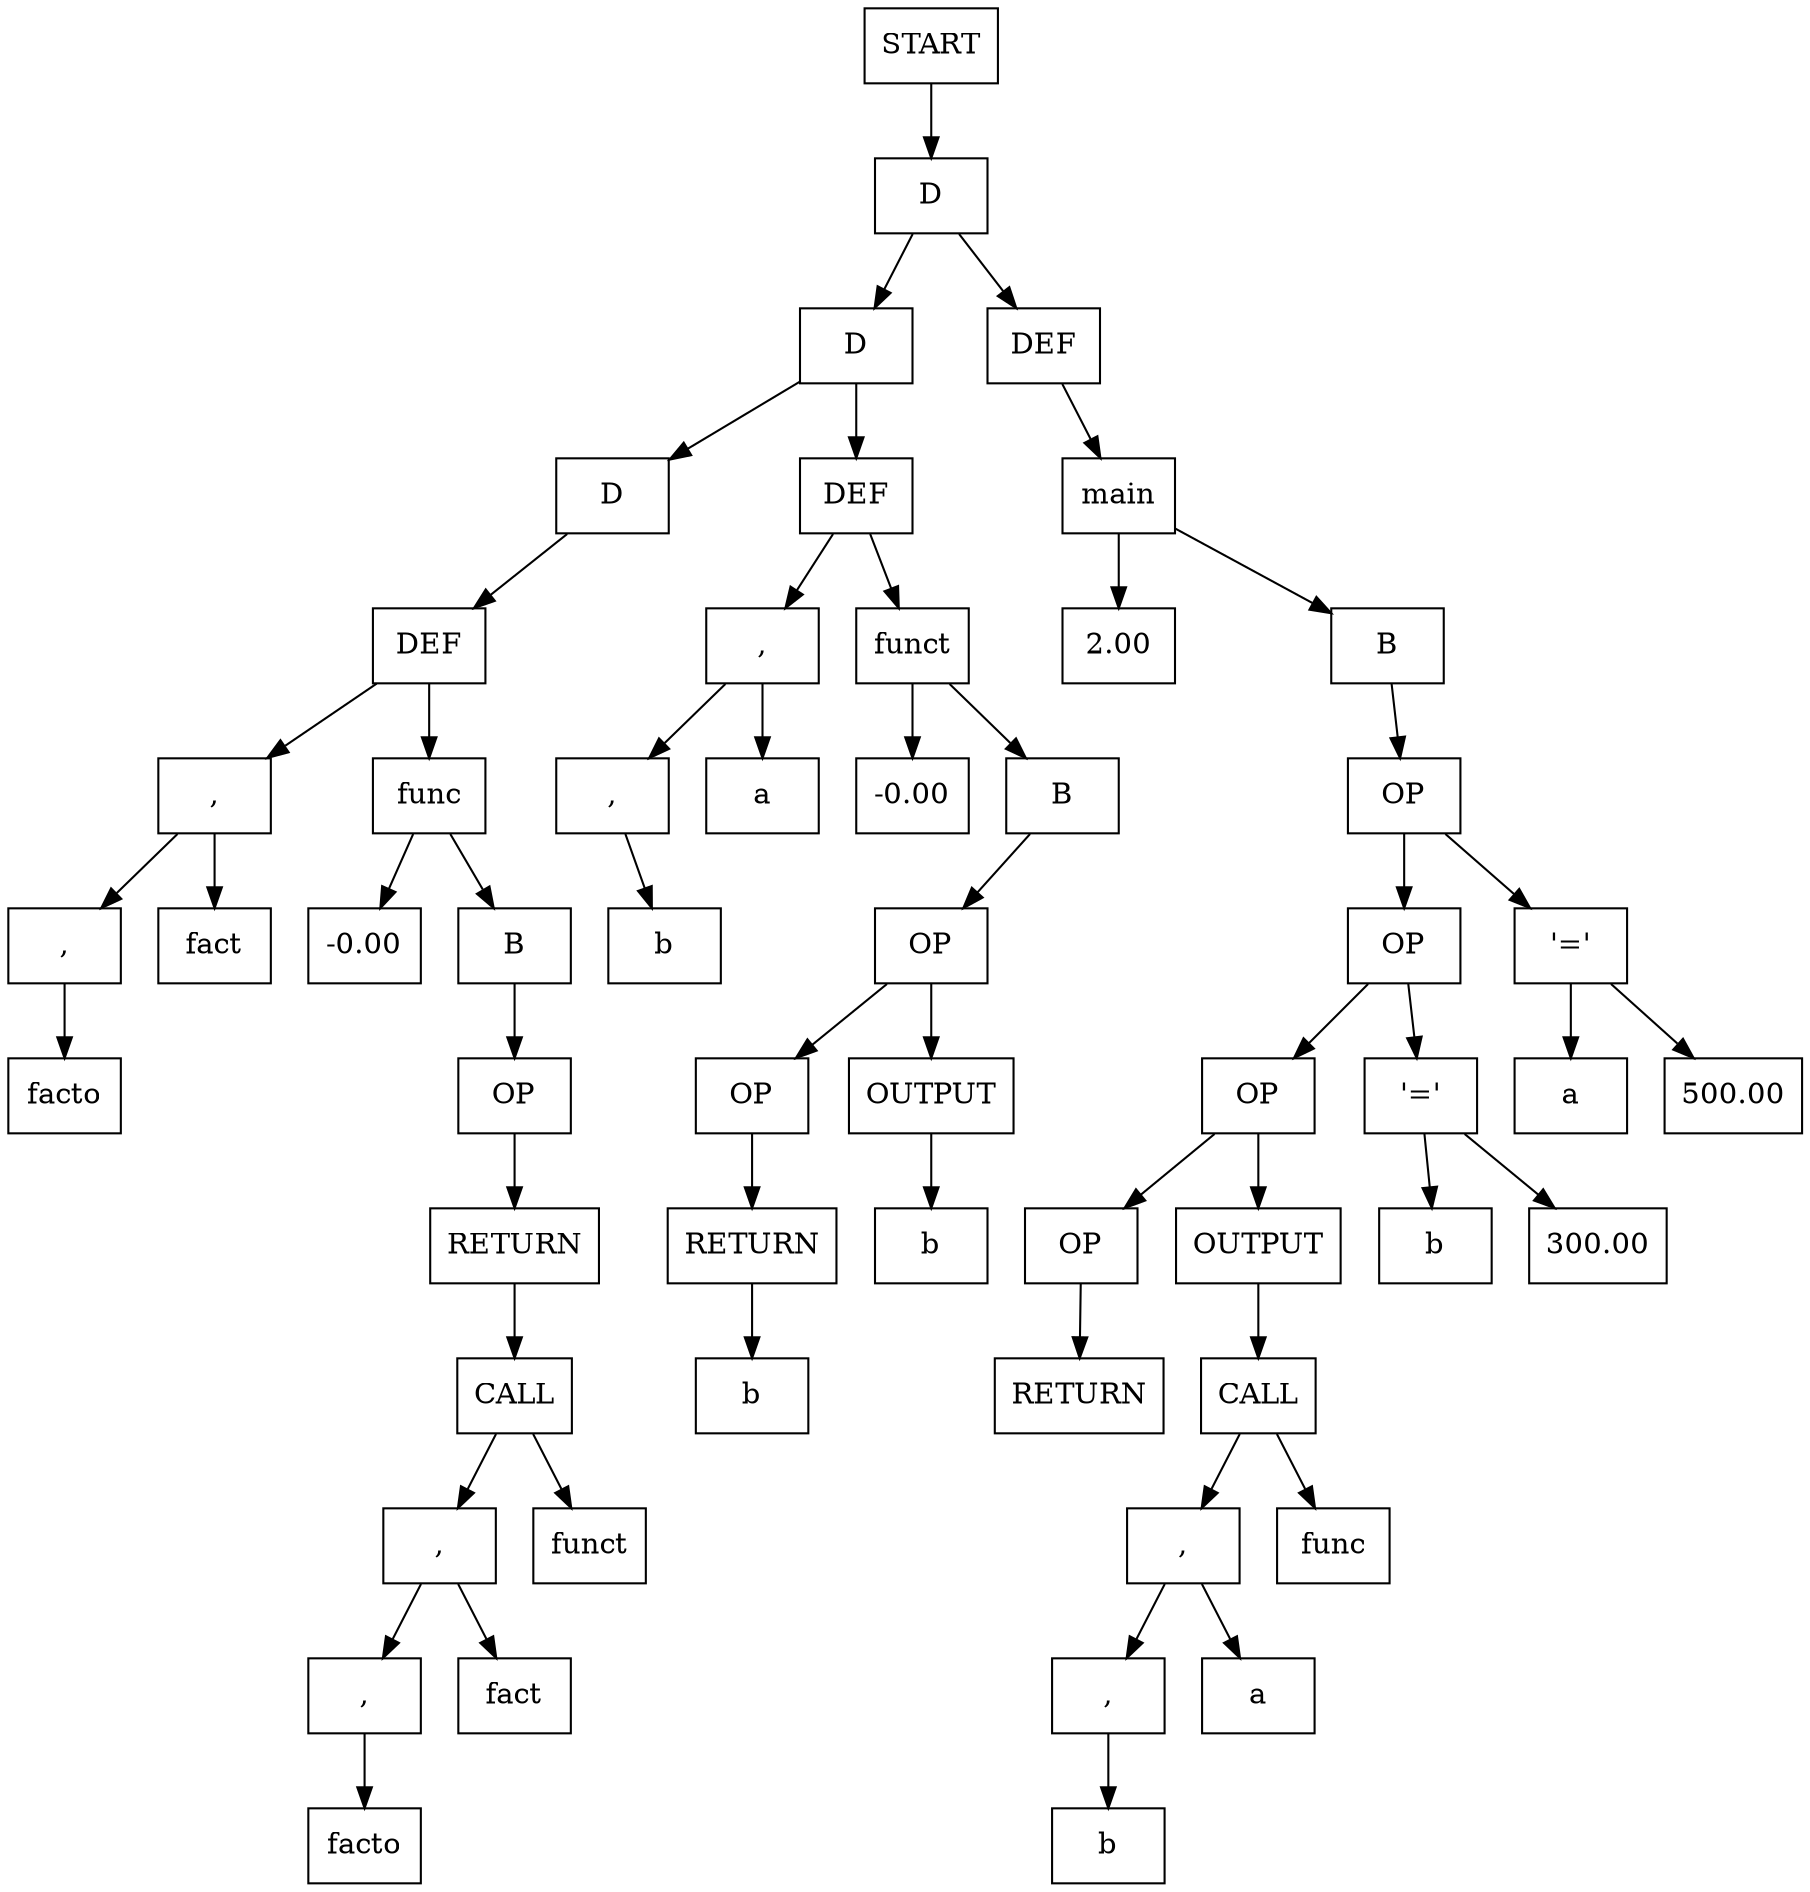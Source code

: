 digraph {
node0x55e213b0bc50 [label="START", shape=box];
node0x55e213b0d760 [label="D", shape=box];
node0x55e213b0bc50 -> node0x55e213b0d760
node0x55e213b0db80 [label="D", shape=box];
node0x55e213b0bcc0 [label="DEF", shape=box];
node0x55e213b0d760 -> node0x55e213b0db80
node0x55e213b0d760 -> node0x55e213b0bcc0
node0x55e213b0bd30 [label="main", shape=box];
node0x55e213b0bcc0 -> node0x55e213b0bd30
node0x55e213b0db50 [label="2.00", shape=box];
node0x55e213b0d7d0 [label="B", shape=box];
node0x55e213b0bd30 -> node0x55e213b0db50
node0x55e213b0bd30 -> node0x55e213b0d7d0
node0x55e213b0d840 [label="OP", shape=box];
node0x55e213b0d7d0 -> node0x55e213b0d840
node0x55e213b0d8b0 [label="OP", shape=box];
node0x55e213b0bfd0 [label="'='", shape=box];
node0x55e213b0d840 -> node0x55e213b0d8b0
node0x55e213b0d840 -> node0x55e213b0bfd0
node0x55e213b0bf60 [label="a", shape=box];
node0x55e213b0c040 [label="500.00", shape=box];
node0x55e213b0bfd0 -> node0x55e213b0bf60
node0x55e213b0bfd0 -> node0x55e213b0c040
node0x55e213b0d920 [label="OP", shape=box];
node0x55e213b0c150 [label="'='", shape=box];
node0x55e213b0d8b0 -> node0x55e213b0d920
node0x55e213b0d8b0 -> node0x55e213b0c150
node0x55e213b0c0e0 [label="b", shape=box];
node0x55e213b0c1c0 [label="300.00", shape=box];
node0x55e213b0c150 -> node0x55e213b0c0e0
node0x55e213b0c150 -> node0x55e213b0c1c0
node0x55e213b0dae0 [label="OP", shape=box];
node0x55e213b0c260 [label="OUTPUT", shape=box];
node0x55e213b0d920 -> node0x55e213b0dae0
node0x55e213b0d920 -> node0x55e213b0c260
node0x55e213b0d990 [label="CALL", shape=box];
node0x55e213b0c260 -> node0x55e213b0d990
node0x55e213b0da00 [label=",", shape=box];
node0x55e213b0c340 [label="func", shape=box];
node0x55e213b0d990 -> node0x55e213b0da00
node0x55e213b0d990 -> node0x55e213b0c340
node0x55e213b0da70 [label=",", shape=box];
node0x55e213b0c420 [label="a", shape=box];
node0x55e213b0da00 -> node0x55e213b0da70
node0x55e213b0da00 -> node0x55e213b0c420
node0x55e213b0c500 [label="b", shape=box];
node0x55e213b0da70 -> node0x55e213b0c500
node0x55e213b0c650 [label="RETURN", shape=box];
node0x55e213b0dae0 -> node0x55e213b0c650
node0x55e213b0de50 [label="D", shape=box];
node0x55e213b0c7a0 [label="DEF", shape=box];
node0x55e213b0db80 -> node0x55e213b0de50
node0x55e213b0db80 -> node0x55e213b0c7a0
node0x55e213b0dbf0 [label=",", shape=box];
node0x55e213b0c810 [label="funct", shape=box];
node0x55e213b0c7a0 -> node0x55e213b0dbf0
node0x55e213b0c7a0 -> node0x55e213b0c810
node0x55e213b0de20 [label="-0.00", shape=box];
node0x55e213b0dcd0 [label="B", shape=box];
node0x55e213b0c810 -> node0x55e213b0de20
node0x55e213b0c810 -> node0x55e213b0dcd0
node0x55e213b0dd40 [label="OP", shape=box];
node0x55e213b0dcd0 -> node0x55e213b0dd40
node0x55e213b0ddb0 [label="OP", shape=box];
node0x55e213b0cb90 [label="OUTPUT", shape=box];
node0x55e213b0dd40 -> node0x55e213b0ddb0
node0x55e213b0dd40 -> node0x55e213b0cb90
node0x55e213b0cc70 [label="b", shape=box];
node0x55e213b0cb90 -> node0x55e213b0cc70
node0x55e213b0cd50 [label="RETURN", shape=box];
node0x55e213b0ddb0 -> node0x55e213b0cd50
node0x55e213b0cdc0 [label="b", shape=box];
node0x55e213b0cd50 -> node0x55e213b0cdc0
node0x55e213b0dc60 [label=",", shape=box];
node0x55e213b0c8f0 [label="a", shape=box];
node0x55e213b0dbf0 -> node0x55e213b0dc60
node0x55e213b0dbf0 -> node0x55e213b0c8f0
node0x55e213b0c9d0 [label="b", shape=box];
node0x55e213b0dc60 -> node0x55e213b0c9d0
node0x55e213b0cf10 [label="DEF", shape=box];
node0x55e213b0de50 -> node0x55e213b0cf10
node0x55e213b0dec0 [label=",", shape=box];
node0x55e213b0cf80 [label="func", shape=box];
node0x55e213b0cf10 -> node0x55e213b0dec0
node0x55e213b0cf10 -> node0x55e213b0cf80
node0x55e213b0e1d0 [label="-0.00", shape=box];
node0x55e213b0dfa0 [label="B", shape=box];
node0x55e213b0cf80 -> node0x55e213b0e1d0
node0x55e213b0cf80 -> node0x55e213b0dfa0
node0x55e213b0e010 [label="OP", shape=box];
node0x55e213b0dfa0 -> node0x55e213b0e010
node0x55e213b0d300 [label="RETURN", shape=box];
node0x55e213b0e010 -> node0x55e213b0d300
node0x55e213b0e080 [label="CALL", shape=box];
node0x55e213b0d300 -> node0x55e213b0e080
node0x55e213b0e0f0 [label=",", shape=box];
node0x55e213b0d370 [label="funct", shape=box];
node0x55e213b0e080 -> node0x55e213b0e0f0
node0x55e213b0e080 -> node0x55e213b0d370
node0x55e213b0e160 [label=",", shape=box];
node0x55e213b0d450 [label="fact", shape=box];
node0x55e213b0e0f0 -> node0x55e213b0e160
node0x55e213b0e0f0 -> node0x55e213b0d450
node0x55e213b0d530 [label="facto", shape=box];
node0x55e213b0e160 -> node0x55e213b0d530
node0x55e213b0df30 [label=",", shape=box];
node0x55e213b0d060 [label="fact", shape=box];
node0x55e213b0dec0 -> node0x55e213b0df30
node0x55e213b0dec0 -> node0x55e213b0d060
node0x55e213b0d140 [label="facto", shape=box];
node0x55e213b0df30 -> node0x55e213b0d140
}
